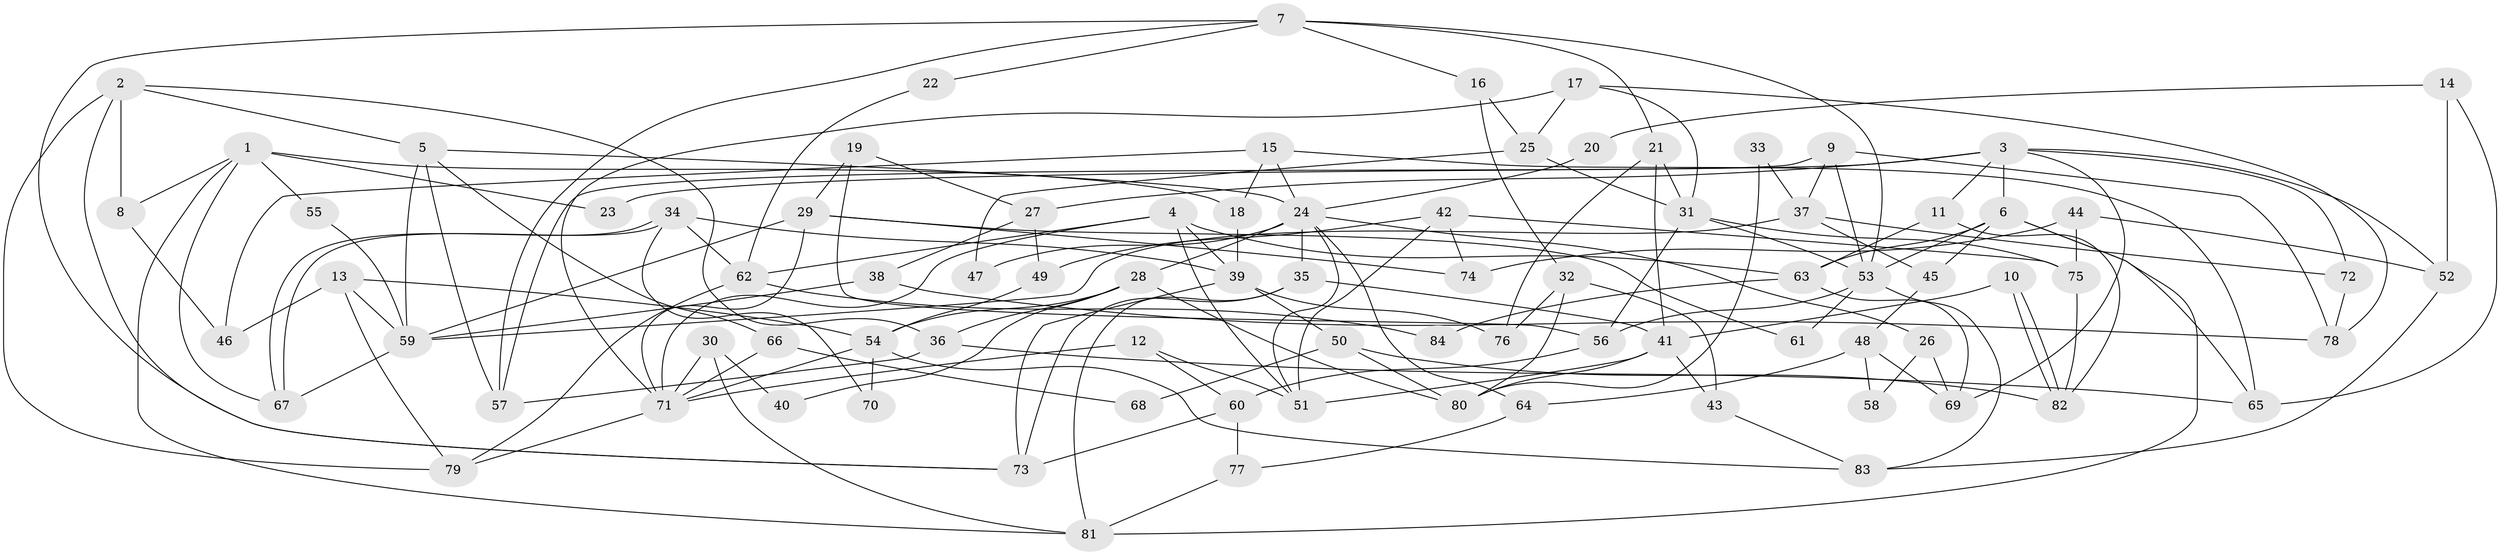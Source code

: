 // Generated by graph-tools (version 1.1) at 2025/50/03/09/25 04:50:23]
// undirected, 84 vertices, 168 edges
graph export_dot {
graph [start="1"]
  node [color=gray90,style=filled];
  1;
  2;
  3;
  4;
  5;
  6;
  7;
  8;
  9;
  10;
  11;
  12;
  13;
  14;
  15;
  16;
  17;
  18;
  19;
  20;
  21;
  22;
  23;
  24;
  25;
  26;
  27;
  28;
  29;
  30;
  31;
  32;
  33;
  34;
  35;
  36;
  37;
  38;
  39;
  40;
  41;
  42;
  43;
  44;
  45;
  46;
  47;
  48;
  49;
  50;
  51;
  52;
  53;
  54;
  55;
  56;
  57;
  58;
  59;
  60;
  61;
  62;
  63;
  64;
  65;
  66;
  67;
  68;
  69;
  70;
  71;
  72;
  73;
  74;
  75;
  76;
  77;
  78;
  79;
  80;
  81;
  82;
  83;
  84;
  1 -- 81;
  1 -- 18;
  1 -- 8;
  1 -- 23;
  1 -- 55;
  1 -- 67;
  2 -- 8;
  2 -- 73;
  2 -- 5;
  2 -- 36;
  2 -- 79;
  3 -- 52;
  3 -- 69;
  3 -- 6;
  3 -- 11;
  3 -- 23;
  3 -- 27;
  3 -- 72;
  4 -- 39;
  4 -- 51;
  4 -- 62;
  4 -- 63;
  4 -- 71;
  5 -- 59;
  5 -- 24;
  5 -- 57;
  5 -- 66;
  6 -- 53;
  6 -- 45;
  6 -- 63;
  6 -- 65;
  6 -- 81;
  7 -- 57;
  7 -- 21;
  7 -- 16;
  7 -- 22;
  7 -- 53;
  7 -- 73;
  8 -- 46;
  9 -- 57;
  9 -- 78;
  9 -- 37;
  9 -- 53;
  10 -- 82;
  10 -- 82;
  10 -- 41;
  11 -- 63;
  11 -- 82;
  12 -- 71;
  12 -- 51;
  12 -- 60;
  13 -- 59;
  13 -- 54;
  13 -- 46;
  13 -- 79;
  14 -- 52;
  14 -- 65;
  14 -- 20;
  15 -- 24;
  15 -- 65;
  15 -- 18;
  15 -- 46;
  16 -- 32;
  16 -- 25;
  17 -- 25;
  17 -- 71;
  17 -- 31;
  17 -- 78;
  18 -- 39;
  19 -- 56;
  19 -- 29;
  19 -- 27;
  20 -- 24;
  21 -- 41;
  21 -- 31;
  21 -- 76;
  22 -- 62;
  24 -- 28;
  24 -- 26;
  24 -- 35;
  24 -- 47;
  24 -- 51;
  24 -- 64;
  25 -- 31;
  25 -- 47;
  26 -- 69;
  26 -- 58;
  27 -- 38;
  27 -- 49;
  28 -- 54;
  28 -- 80;
  28 -- 36;
  28 -- 40;
  29 -- 71;
  29 -- 59;
  29 -- 61;
  29 -- 74;
  30 -- 81;
  30 -- 71;
  30 -- 40;
  31 -- 53;
  31 -- 56;
  31 -- 75;
  32 -- 80;
  32 -- 76;
  32 -- 43;
  33 -- 37;
  33 -- 80;
  34 -- 67;
  34 -- 67;
  34 -- 62;
  34 -- 39;
  34 -- 70;
  35 -- 73;
  35 -- 41;
  35 -- 81;
  36 -- 57;
  36 -- 65;
  37 -- 59;
  37 -- 45;
  37 -- 72;
  38 -- 78;
  38 -- 59;
  39 -- 73;
  39 -- 50;
  39 -- 76;
  41 -- 43;
  41 -- 51;
  41 -- 80;
  42 -- 75;
  42 -- 51;
  42 -- 49;
  42 -- 74;
  43 -- 83;
  44 -- 75;
  44 -- 74;
  44 -- 52;
  45 -- 48;
  48 -- 64;
  48 -- 58;
  48 -- 69;
  49 -- 54;
  50 -- 82;
  50 -- 68;
  50 -- 80;
  52 -- 83;
  53 -- 56;
  53 -- 61;
  53 -- 83;
  54 -- 71;
  54 -- 70;
  54 -- 83;
  55 -- 59;
  56 -- 60;
  59 -- 67;
  60 -- 73;
  60 -- 77;
  62 -- 79;
  62 -- 84;
  63 -- 69;
  63 -- 84;
  64 -- 77;
  66 -- 71;
  66 -- 68;
  71 -- 79;
  72 -- 78;
  75 -- 82;
  77 -- 81;
}
